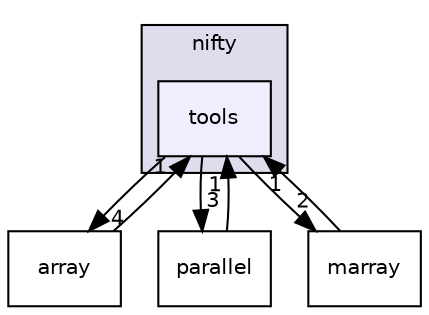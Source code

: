 digraph "/home/tbeier/src/nifty/include/nifty/tools" {
  compound=true
  node [ fontsize="10", fontname="Helvetica"];
  edge [ labelfontsize="10", labelfontname="Helvetica"];
  subgraph clusterdir_7bdd7effb88beef2660912af17dcb9d6 {
    graph [ bgcolor="#ddddee", pencolor="black", label="nifty" fontname="Helvetica", fontsize="10", URL="dir_7bdd7effb88beef2660912af17dcb9d6.html"]
  dir_696766375fbed7c9f8dc2e8fc7640177 [shape=box, label="tools", style="filled", fillcolor="#eeeeff", pencolor="black", URL="dir_696766375fbed7c9f8dc2e8fc7640177.html"];
  }
  dir_a22bb1530892e4738b3677e9e7907ab8 [shape=box label="array" URL="dir_a22bb1530892e4738b3677e9e7907ab8.html"];
  dir_caeeccf02b448f463ccc8270b8548099 [shape=box label="parallel" URL="dir_caeeccf02b448f463ccc8270b8548099.html"];
  dir_c3672bffa74d8c5772db4d4fa143fc52 [shape=box label="marray" URL="dir_c3672bffa74d8c5772db4d4fa143fc52.html"];
  dir_a22bb1530892e4738b3677e9e7907ab8->dir_696766375fbed7c9f8dc2e8fc7640177 [headlabel="1", labeldistance=1.5 headhref="dir_000004_000045.html"];
  dir_caeeccf02b448f463ccc8270b8548099->dir_696766375fbed7c9f8dc2e8fc7640177 [headlabel="1", labeldistance=1.5 headhref="dir_000041_000045.html"];
  dir_c3672bffa74d8c5772db4d4fa143fc52->dir_696766375fbed7c9f8dc2e8fc7640177 [headlabel="1", labeldistance=1.5 headhref="dir_000038_000045.html"];
  dir_696766375fbed7c9f8dc2e8fc7640177->dir_a22bb1530892e4738b3677e9e7907ab8 [headlabel="4", labeldistance=1.5 headhref="dir_000045_000004.html"];
  dir_696766375fbed7c9f8dc2e8fc7640177->dir_caeeccf02b448f463ccc8270b8548099 [headlabel="3", labeldistance=1.5 headhref="dir_000045_000041.html"];
  dir_696766375fbed7c9f8dc2e8fc7640177->dir_c3672bffa74d8c5772db4d4fa143fc52 [headlabel="2", labeldistance=1.5 headhref="dir_000045_000038.html"];
}

